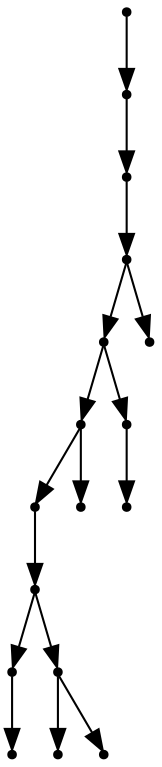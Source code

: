 digraph {
  16 [shape=point];
  15 [shape=point];
  14 [shape=point];
  13 [shape=point];
  11 [shape=point];
  8 [shape=point];
  6 [shape=point];
  5 [shape=point];
  1 [shape=point];
  0 [shape=point];
  4 [shape=point];
  2 [shape=point];
  3 [shape=point];
  7 [shape=point];
  10 [shape=point];
  9 [shape=point];
  12 [shape=point];
16 -> 15;
15 -> 14;
14 -> 13;
13 -> 11;
11 -> 8;
8 -> 6;
6 -> 5;
5 -> 1;
1 -> 0;
5 -> 4;
4 -> 2;
4 -> 3;
8 -> 7;
11 -> 10;
10 -> 9;
13 -> 12;
}
